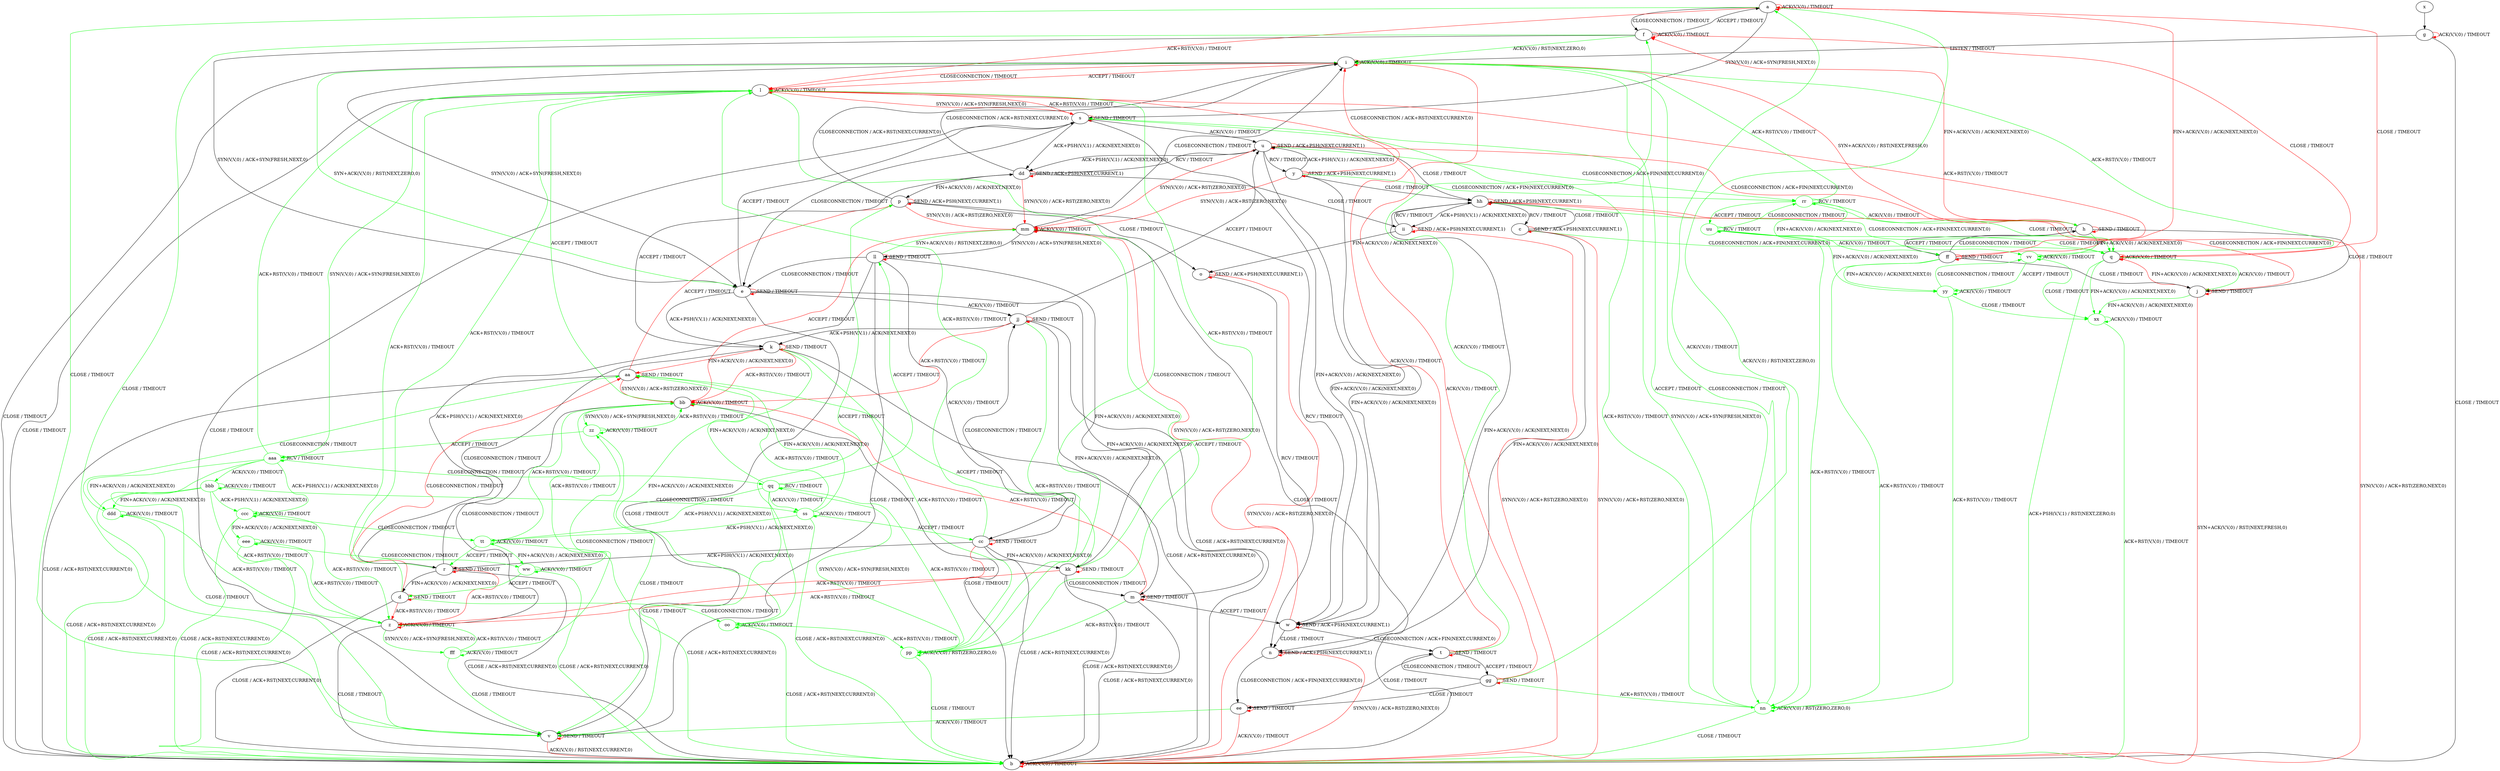digraph "" {
	graph ["Incoming time"=1.2844939231872559,
		"Outgoing time"=1.7230894565582275,
		Output="{'States': 58, 'Transitions': 871, 'Filename': '../results/tcp/TCP_Windows8_Server-TCP_Linux_Server-yices-3.dot'}",
		Reference="{'States': 39, 'Transitions': 495, 'Filename': '../subjects/tcp/TCP_Windows8_Server.dot'}",
		Solver=yices,
		Updated="{'States': 58, 'Transitions': 685, 'Filename': '../subjects/tcp/TCP_Linux_Server.dot'}",
		"f-measure"=0.5237288135593221,
		precision=0.4510948905109489,
		recall=0.6242424242424243
	];
	a -> a [key=0,
	color=red,
	label="ACK(V,V,0) / TIMEOUT"];
a -> f [key=0,
label="CLOSECONNECTION / TIMEOUT"];
a -> l [key=0,
color=red,
label="ACK+RST(V,V,0) / TIMEOUT"];
a -> q [key=0,
color=red,
label="CLOSE / TIMEOUT"];
a -> s [key=0,
label="SYN(V,V,0) / ACK+SYN(FRESH,NEXT,0)"];
a -> v [key=0,
color=green,
label="CLOSE / TIMEOUT"];
nn [color=green];
a -> nn [key=0,
color=green,
label="ACK(V,V,0) / RST(NEXT,ZERO,0)"];
b -> b [key=0,
color=red,
label="ACK(V,V,0) / TIMEOUT"];
c -> b [key=0,
color=red,
label="SYN(V,V,0) / ACK+RST(ZERO,NEXT,0)"];
c -> c [key=0,
color=red,
label="SEND / ACK+PSH(NEXT,CURRENT,1)"];
c -> n [key=0,
label="FIN+ACK(V,V,0) / ACK(NEXT,NEXT,0)"];
c -> q [key=0,
color=green,
label="CLOSECONNECTION / ACK+FIN(NEXT,CURRENT,0)"];
c -> hh [key=0,
label="CLOSE / TIMEOUT"];
d -> b [key=0,
label="CLOSE / ACK+RST(NEXT,CURRENT,0)"];
d -> d [key=0,
color=red,
label="SEND / TIMEOUT"];
d -> l [key=0,
color=green,
label="ACK+RST(V,V,0) / TIMEOUT"];
d -> z [key=0,
color=red,
label="ACK+RST(V,V,0) / TIMEOUT"];
d -> aa [key=0,
color=red,
label="CLOSECONNECTION / TIMEOUT"];
oo [color=green];
d -> oo [key=0,
color=green,
label="CLOSECONNECTION / TIMEOUT"];
e -> e [key=0,
color=red,
label="SEND / TIMEOUT"];
e -> i [key=0,
color=green,
label="SYN+ACK(V,V,0) / RST(NEXT,ZERO,0)"];
e -> k [key=0,
label="ACK+PSH(V,V,1) / ACK(NEXT,NEXT,0)"];
e -> m [key=0,
label="FIN+ACK(V,V,0) / ACK(NEXT,NEXT,0)"];
e -> s [key=0,
label="ACCEPT / TIMEOUT"];
e -> v [key=0,
label="CLOSE / TIMEOUT"];
e -> jj [key=0,
label="ACK(V,V,0) / TIMEOUT"];
f -> a [key=0,
label="ACCEPT / TIMEOUT"];
f -> e [key=0,
label="SYN(V,V,0) / ACK+SYN(FRESH,NEXT,0)"];
f -> f [key=0,
color=red,
label="ACK(V,V,0) / TIMEOUT"];
f -> i [key=0,
color=green,
label="ACK(V,V,0) / RST(NEXT,ZERO,0)"];
f -> q [key=0,
color=red,
label="CLOSE / TIMEOUT"];
f -> v [key=0,
color=green,
label="CLOSE / TIMEOUT"];
g -> b [key=0,
label="CLOSE / TIMEOUT"];
g -> g [key=0,
color=red,
label="ACK(V,V,0) / TIMEOUT"];
g -> i [key=0,
label="LISTEN / TIMEOUT"];
h -> f [key=0,
color=red,
label="FIN+ACK(V,V,0) / ACK(NEXT,NEXT,0)"];
h -> h [key=0,
color=red,
label="SEND / TIMEOUT"];
h -> i [key=0,
color=red,
label="SYN+ACK(V,V,0) / RST(NEXT,FRESH,0)"];
h -> j [key=0,
label="CLOSE / TIMEOUT"];
h -> ff [key=0,
label="ACCEPT / TIMEOUT"];
vv [color=green];
h -> vv [key=0,
color=green,
label="FIN+ACK(V,V,0) / ACK(NEXT,NEXT,0)"];
i -> b [key=0,
label="CLOSE / TIMEOUT"];
i -> e [key=0,
label="SYN(V,V,0) / ACK+SYN(FRESH,NEXT,0)"];
i -> i [key=0,
color=red,
label="ACK(V,V,0) / TIMEOUT"];
i -> l [key=0,
color=red,
label="ACCEPT / TIMEOUT"];
i -> nn [key=0,
color=green,
label="ACCEPT / TIMEOUT"];
j -> b [key=0,
color=red,
label="SYN+ACK(V,V,0) / RST(NEXT,FRESH,0)"];
j -> j [key=0,
color=red,
label="SEND / TIMEOUT"];
j -> q [key=0,
color=red,
label="FIN+ACK(V,V,0) / ACK(NEXT,NEXT,0)"];
xx [color=green];
j -> xx [key=0,
color=green,
label="FIN+ACK(V,V,0) / ACK(NEXT,NEXT,0)"];
k -> b [key=0,
label="CLOSE / ACK+RST(NEXT,CURRENT,0)"];
k -> k [key=0,
color=red,
label="SEND / TIMEOUT"];
k -> aa [key=0,
color=red,
label="FIN+ACK(V,V,0) / ACK(NEXT,NEXT,0)"];
k -> bb [key=0,
color=red,
label="ACK+RST(V,V,0) / TIMEOUT"];
k -> dd [key=0,
label="ACCEPT / TIMEOUT"];
k -> oo [key=0,
color=green,
label="FIN+ACK(V,V,0) / ACK(NEXT,NEXT,0)"];
pp [color=green];
k -> pp [key=0,
color=green,
label="ACK+RST(V,V,0) / TIMEOUT"];
l -> b [key=0,
label="CLOSE / TIMEOUT"];
l -> i [key=0,
color=red,
label="CLOSECONNECTION / TIMEOUT"];
l -> l [key=0,
color=red,
label="ACK(V,V,0) / TIMEOUT"];
l -> s [key=0,
color=red,
label="SYN(V,V,0) / ACK+SYN(FRESH,NEXT,0)"];
l -> pp [key=0,
color=green,
label="CLOSECONNECTION / TIMEOUT"];
aaa [color=green];
l -> aaa [key=0,
color=green,
label="SYN(V,V,0) / ACK+SYN(FRESH,NEXT,0)"];
m -> b [key=0,
label="CLOSE / ACK+RST(NEXT,CURRENT,0)"];
m -> m [key=0,
color=red,
label="SEND / TIMEOUT"];
m -> w [key=0,
label="ACCEPT / TIMEOUT"];
m -> bb [key=0,
color=red,
label="ACK+RST(V,V,0) / TIMEOUT"];
m -> pp [key=0,
color=green,
label="ACK+RST(V,V,0) / TIMEOUT"];
n -> b [key=0,
color=red,
label="SYN(V,V,0) / ACK+RST(ZERO,NEXT,0)"];
n -> n [key=0,
color=red,
label="SEND / ACK+PSH(NEXT,CURRENT,1)"];
n -> ee [key=0,
label="CLOSECONNECTION / ACK+FIN(NEXT,CURRENT,0)"];
o -> b [key=0,
color=red,
label="SYN(V,V,0) / ACK+RST(ZERO,NEXT,0)"];
o -> n [key=0,
label="RCV / TIMEOUT"];
o -> o [key=0,
color=red,
label="SEND / ACK+PSH(NEXT,CURRENT,1)"];
p -> i [key=0,
label="CLOSECONNECTION / ACK+RST(NEXT,CURRENT,0)"];
p -> o [key=0,
label="CLOSE / TIMEOUT"];
p -> p [key=0,
color=red,
label="SEND / ACK+PSH(NEXT,CURRENT,1)"];
p -> w [key=0,
label="RCV / TIMEOUT"];
p -> mm [key=0,
color=red,
label="SYN(V,V,0) / ACK+RST(ZERO,NEXT,0)"];
q -> b [key=0,
color=green,
label="ACK+PSH(V,V,1) / RST(NEXT,ZERO,0)"];
q -> j [key=0,
color=green,
label="ACK(V,V,0) / TIMEOUT"];
q -> q [key=0,
color=red,
label="ACK(V,V,0) / TIMEOUT"];
q -> xx [key=0,
color=green,
label="FIN+ACK(V,V,0) / ACK(NEXT,NEXT,0)"];
r -> b [key=0,
label="CLOSE / ACK+RST(NEXT,CURRENT,0)"];
r -> d [key=0,
label="FIN+ACK(V,V,0) / ACK(NEXT,NEXT,0)"];
r -> k [key=0,
label="CLOSECONNECTION / TIMEOUT"];
r -> l [key=0,
color=green,
label="ACK+RST(V,V,0) / TIMEOUT"];
r -> r [key=0,
color=red,
label="SEND / TIMEOUT"];
r -> z [key=0,
color=red,
label="ACK+RST(V,V,0) / TIMEOUT"];
s -> e [key=0,
label="CLOSECONNECTION / TIMEOUT"];
s -> l [key=0,
color=red,
label="ACK+RST(V,V,0) / TIMEOUT"];
s -> s [key=0,
color=red,
label="SEND / TIMEOUT"];
s -> u [key=0,
label="ACK(V,V,0) / TIMEOUT"];
s -> v [key=0,
label="CLOSE / TIMEOUT"];
s -> w [key=0,
label="FIN+ACK(V,V,0) / ACK(NEXT,NEXT,0)"];
s -> dd [key=0,
label="ACK+PSH(V,V,1) / ACK(NEXT,NEXT,0)"];
s -> nn [key=0,
color=green,
label="ACK+RST(V,V,0) / TIMEOUT"];
t -> f [key=0,
color=green,
label="ACK(V,V,0) / TIMEOUT"];
t -> i [key=0,
color=red,
label="ACK(V,V,0) / TIMEOUT"];
t -> t [key=0,
color=red,
label="SEND / TIMEOUT"];
t -> ee [key=0,
label="CLOSE / TIMEOUT"];
t -> gg [key=0,
label="ACCEPT / TIMEOUT"];
u -> h [key=0,
color=red,
label="CLOSECONNECTION / ACK+FIN(NEXT,CURRENT,0)"];
u -> u [key=0,
color=red,
label="SEND / ACK+PSH(NEXT,CURRENT,1)"];
u -> w [key=0,
label="FIN+ACK(V,V,0) / ACK(NEXT,NEXT,0)"];
u -> y [key=0,
label="RCV / TIMEOUT"];
u -> dd [key=0,
label="ACK+PSH(V,V,1) / ACK(NEXT,NEXT,0)"];
u -> hh [key=0,
label="CLOSE / TIMEOUT"];
u -> mm [key=0,
color=red,
label="SYN(V,V,0) / ACK+RST(ZERO,NEXT,0)"];
rr [color=green];
u -> rr [key=0,
color=green,
label="CLOSECONNECTION / ACK+FIN(NEXT,CURRENT,0)"];
v -> b [key=0,
color=red,
label="ACK(V,V,0) / RST(NEXT,CURRENT,0)"];
v -> v [key=0,
color=red,
label="SEND / TIMEOUT"];
w -> n [key=0,
label="CLOSE / TIMEOUT"];
w -> t [key=0,
label="CLOSECONNECTION / ACK+FIN(NEXT,CURRENT,0)"];
w -> w [key=0,
color=red,
label="SEND / ACK+PSH(NEXT,CURRENT,1)"];
w -> mm [key=0,
color=red,
label="SYN(V,V,0) / ACK+RST(ZERO,NEXT,0)"];
x -> g [key=0];
y -> i [key=0,
color=red,
label="CLOSECONNECTION / ACK+RST(NEXT,CURRENT,0)"];
y -> u [key=0,
label="ACK+PSH(V,V,1) / ACK(NEXT,NEXT,0)"];
y -> w [key=0,
label="FIN+ACK(V,V,0) / ACK(NEXT,NEXT,0)"];
y -> y [key=0,
color=red,
label="SEND / ACK+PSH(NEXT,CURRENT,1)"];
y -> hh [key=0,
label="CLOSE / TIMEOUT"];
y -> mm [key=0,
color=red,
label="SYN(V,V,0) / ACK+RST(ZERO,NEXT,0)"];
y -> rr [key=0,
color=green,
label="CLOSECONNECTION / ACK+FIN(NEXT,CURRENT,0)"];
z -> b [key=0,
label="CLOSE / TIMEOUT"];
z -> z [key=0,
color=red,
label="ACK(V,V,0) / TIMEOUT"];
z -> bb [key=0,
label="CLOSECONNECTION / TIMEOUT"];
fff [color=green];
z -> fff [key=0,
color=green,
label="SYN(V,V,0) / ACK+SYN(FRESH,NEXT,0)"];
aa -> b [key=0,
label="CLOSE / ACK+RST(NEXT,CURRENT,0)"];
aa -> p [key=0,
color=red,
label="ACCEPT / TIMEOUT"];
aa -> aa [key=0,
color=red,
label="SEND / TIMEOUT"];
aa -> bb [key=0,
color=red,
label="SYN(V,V,0) / ACK+RST(ZERO,NEXT,0)"];
aa -> kk [key=0,
color=green,
label="ACCEPT / TIMEOUT"];
bb -> b [key=0,
label="CLOSE / TIMEOUT"];
bb -> l [key=0,
color=green,
label="ACCEPT / TIMEOUT"];
bb -> bb [key=0,
color=red,
label="ACK(V,V,0) / TIMEOUT"];
bb -> mm [key=0,
color=red,
label="ACCEPT / TIMEOUT"];
zz [color=green];
bb -> zz [key=0,
color=green,
label="SYN(V,V,0) / ACK+SYN(FRESH,NEXT,0)"];
cc -> b [key=0,
label="CLOSE / ACK+RST(NEXT,CURRENT,0)"];
cc -> l [key=0,
color=green,
label="ACK+RST(V,V,0) / TIMEOUT"];
cc -> r [key=0,
label="ACK+PSH(V,V,1) / ACK(NEXT,NEXT,0)"];
cc -> z [key=0,
color=red,
label="ACK+RST(V,V,0) / TIMEOUT"];
cc -> cc [key=0,
color=red,
label="SEND / TIMEOUT"];
cc -> jj [key=0,
label="CLOSECONNECTION / TIMEOUT"];
cc -> kk [key=0,
label="FIN+ACK(V,V,0) / ACK(NEXT,NEXT,0)"];
dd -> i [key=0,
label="CLOSECONNECTION / ACK+RST(NEXT,CURRENT,0)"];
dd -> p [key=0,
label="FIN+ACK(V,V,0) / ACK(NEXT,NEXT,0)"];
dd -> u [key=0,
label="RCV / TIMEOUT"];
dd -> dd [key=0,
color=red,
label="SEND / ACK+PSH(NEXT,CURRENT,1)"];
dd -> ii [key=0,
label="CLOSE / TIMEOUT"];
dd -> mm [key=0,
color=red,
label="SYN(V,V,0) / ACK+RST(ZERO,NEXT,0)"];
ee -> b [key=0,
color=red,
label="ACK(V,V,0) / TIMEOUT"];
ee -> v [key=0,
color=green,
label="ACK(V,V,0) / TIMEOUT"];
ee -> ee [key=0,
color=red,
label="SEND / TIMEOUT"];
ff -> a [key=0,
color=red,
label="FIN+ACK(V,V,0) / ACK(NEXT,NEXT,0)"];
ff -> h [key=0,
label="CLOSECONNECTION / TIMEOUT"];
ff -> j [key=0,
label="CLOSE / TIMEOUT"];
ff -> l [key=0,
color=red,
label="ACK+RST(V,V,0) / TIMEOUT"];
ff -> ff [key=0,
color=red,
label="SEND / TIMEOUT"];
ff -> nn [key=0,
color=green,
label="ACK+RST(V,V,0) / TIMEOUT"];
yy [color=green];
ff -> yy [key=0,
color=green,
label="FIN+ACK(V,V,0) / ACK(NEXT,NEXT,0)"];
gg -> a [key=0,
color=green,
label="ACK(V,V,0) / TIMEOUT"];
gg -> l [key=0,
color=red,
label="ACK(V,V,0) / TIMEOUT"];
gg -> t [key=0,
label="CLOSECONNECTION / TIMEOUT"];
gg -> ee [key=0,
label="CLOSE / TIMEOUT"];
gg -> gg [key=0,
color=red,
label="SEND / TIMEOUT"];
gg -> nn [key=0,
color=green,
label="ACK+RST(V,V,0) / TIMEOUT"];
hh -> b [key=0,
color=red,
label="SYN(V,V,0) / ACK+RST(ZERO,NEXT,0)"];
hh -> c [key=0,
label="RCV / TIMEOUT"];
hh -> j [key=0,
color=red,
label="CLOSECONNECTION / ACK+FIN(NEXT,CURRENT,0)"];
hh -> n [key=0,
label="FIN+ACK(V,V,0) / ACK(NEXT,NEXT,0)"];
hh -> q [key=0,
color=green,
label="CLOSECONNECTION / ACK+FIN(NEXT,CURRENT,0)"];
hh -> hh [key=0,
color=red,
label="SEND / ACK+PSH(NEXT,CURRENT,1)"];
hh -> ii [key=0,
label="ACK+PSH(V,V,1) / ACK(NEXT,NEXT,0)"];
ii -> b [key=0,
color=red,
label="SYN(V,V,0) / ACK+RST(ZERO,NEXT,0)"];
ii -> o [key=0,
label="FIN+ACK(V,V,0) / ACK(NEXT,NEXT,0)"];
ii -> hh [key=0,
label="RCV / TIMEOUT"];
ii -> ii [key=0,
color=red,
label="SEND / ACK+PSH(NEXT,CURRENT,1)"];
jj -> b [key=0,
label="CLOSE / ACK+RST(NEXT,CURRENT,0)"];
jj -> k [key=0,
label="ACK+PSH(V,V,1) / ACK(NEXT,NEXT,0)"];
jj -> m [key=0,
label="FIN+ACK(V,V,0) / ACK(NEXT,NEXT,0)"];
jj -> u [key=0,
label="ACCEPT / TIMEOUT"];
jj -> bb [key=0,
color=red,
label="ACK+RST(V,V,0) / TIMEOUT"];
jj -> jj [key=0,
color=red,
label="SEND / TIMEOUT"];
jj -> pp [key=0,
color=green,
label="ACK+RST(V,V,0) / TIMEOUT"];
kk -> b [key=0,
label="CLOSE / ACK+RST(NEXT,CURRENT,0)"];
kk -> l [key=0,
color=green,
label="ACK+RST(V,V,0) / TIMEOUT"];
kk -> m [key=0,
label="CLOSECONNECTION / TIMEOUT"];
kk -> z [key=0,
color=red,
label="ACK+RST(V,V,0) / TIMEOUT"];
kk -> kk [key=0,
color=red,
label="SEND / TIMEOUT"];
ll -> e [key=0,
label="CLOSECONNECTION / TIMEOUT"];
ll -> r [key=0,
label="ACK+PSH(V,V,1) / ACK(NEXT,NEXT,0)"];
ll -> v [key=0,
label="CLOSE / TIMEOUT"];
ll -> cc [key=0,
label="ACK(V,V,0) / TIMEOUT"];
ll -> kk [key=0,
label="FIN+ACK(V,V,0) / ACK(NEXT,NEXT,0)"];
ll -> ll [key=0,
color=red,
label="SEND / TIMEOUT"];
ll -> mm [key=0,
color=green,
label="SYN+ACK(V,V,0) / RST(NEXT,ZERO,0)"];
mm -> b [key=0,
label="CLOSE / TIMEOUT"];
mm -> i [key=0,
label="CLOSECONNECTION / TIMEOUT"];
mm -> ll [key=0,
label="SYN(V,V,0) / ACK+SYN(FRESH,NEXT,0)"];
mm -> mm [key=0,
color=red,
label="ACK(V,V,0) / TIMEOUT"];
nn -> b [key=0,
color=green,
label="CLOSE / TIMEOUT"];
nn -> i [key=0,
color=green,
label="CLOSECONNECTION / TIMEOUT"];
nn -> s [key=0,
color=green,
label="SYN(V,V,0) / ACK+SYN(FRESH,NEXT,0)"];
nn -> nn [key=0,
color=green,
label="ACK(V,V,0) / RST(ZERO,ZERO,0)"];
oo -> b [key=0,
color=green,
label="CLOSE / ACK+RST(NEXT,CURRENT,0)"];
oo -> p [key=0,
color=green,
label="ACCEPT / TIMEOUT"];
oo -> oo [key=0,
color=green,
label="ACK(V,V,0) / TIMEOUT"];
oo -> pp [key=0,
color=green,
label="ACK+RST(V,V,0) / TIMEOUT"];
pp -> b [key=0,
color=green,
label="CLOSE / TIMEOUT"];
pp -> mm [key=0,
color=green,
label="ACCEPT / TIMEOUT"];
pp -> pp [key=0,
color=green,
label="ACK(V,V,0) / RST(ZERO,ZERO,0)"];
qq [color=green];
pp -> qq [key=0,
color=green,
label="SYN(V,V,0) / ACK+SYN(FRESH,NEXT,0)"];
qq -> v [key=0,
color=green,
label="CLOSE / TIMEOUT"];
qq -> aa [key=0,
color=green,
label="FIN+ACK(V,V,0) / ACK(NEXT,NEXT,0)"];
qq -> ll [key=0,
color=green,
label="ACCEPT / TIMEOUT"];
qq -> pp [key=0,
color=green,
label="ACK+RST(V,V,0) / TIMEOUT"];
qq -> qq [key=0,
color=green,
label="RCV / TIMEOUT"];
ss [color=green];
qq -> ss [key=0,
color=green,
label="ACK(V,V,0) / TIMEOUT"];
tt [color=green];
qq -> tt [key=0,
color=green,
label="ACK+PSH(V,V,1) / ACK(NEXT,NEXT,0)"];
rr -> h [key=0,
color=green,
label="ACK(V,V,0) / TIMEOUT"];
rr -> i [key=0,
color=green,
label="ACK+RST(V,V,0) / TIMEOUT"];
rr -> q [key=0,
color=green,
label="CLOSE / TIMEOUT"];
rr -> rr [key=0,
color=green,
label="RCV / TIMEOUT"];
uu [color=green];
rr -> uu [key=0,
color=green,
label="ACCEPT / TIMEOUT"];
rr -> vv [key=0,
color=green,
label="FIN+ACK(V,V,0) / ACK(NEXT,NEXT,0)"];
ss -> b [key=0,
color=green,
label="CLOSE / ACK+RST(NEXT,CURRENT,0)"];
ss -> aa [key=0,
color=green,
label="FIN+ACK(V,V,0) / ACK(NEXT,NEXT,0)"];
ss -> bb [key=0,
color=green,
label="ACK+RST(V,V,0) / TIMEOUT"];
ss -> cc [key=0,
color=green,
label="ACCEPT / TIMEOUT"];
ss -> ss [key=0,
color=green,
label="ACK(V,V,0) / TIMEOUT"];
ss -> tt [key=0,
color=green,
label="ACK+PSH(V,V,1) / ACK(NEXT,NEXT,0)"];
tt -> b [key=0,
color=green,
label="CLOSE / ACK+RST(NEXT,CURRENT,0)"];
tt -> r [key=0,
color=green,
label="ACCEPT / TIMEOUT"];
tt -> bb [key=0,
color=green,
label="ACK+RST(V,V,0) / TIMEOUT"];
tt -> tt [key=0,
color=green,
label="ACK(V,V,0) / TIMEOUT"];
ww [color=green];
tt -> ww [key=0,
color=green,
label="FIN+ACK(V,V,0) / ACK(NEXT,NEXT,0)"];
uu -> q [key=0,
color=green,
label="CLOSE / TIMEOUT"];
uu -> ff [key=0,
color=green,
label="ACK(V,V,0) / TIMEOUT"];
uu -> nn [key=0,
color=green,
label="ACK+RST(V,V,0) / TIMEOUT"];
uu -> rr [key=0,
color=green,
label="CLOSECONNECTION / TIMEOUT"];
uu -> uu [key=0,
color=green,
label="RCV / TIMEOUT"];
uu -> yy [key=0,
color=green,
label="FIN+ACK(V,V,0) / ACK(NEXT,NEXT,0)"];
vv -> i [key=0,
color=green,
label="ACK+RST(V,V,0) / TIMEOUT"];
vv -> vv [key=0,
color=green,
label="ACK(V,V,0) / TIMEOUT"];
vv -> xx [key=0,
color=green,
label="CLOSE / TIMEOUT"];
vv -> yy [key=0,
color=green,
label="ACCEPT / TIMEOUT"];
ww -> b [key=0,
color=green,
label="CLOSE / ACK+RST(NEXT,CURRENT,0)"];
ww -> d [key=0,
color=green,
label="ACCEPT / TIMEOUT"];
ww -> bb [key=0,
color=green,
label="ACK+RST(V,V,0) / TIMEOUT"];
ww -> ww [key=0,
color=green,
label="ACK(V,V,0) / TIMEOUT"];
xx -> b [key=0,
color=green,
label="ACK+RST(V,V,0) / TIMEOUT"];
xx -> xx [key=0,
color=green,
label="ACK(V,V,0) / TIMEOUT"];
yy -> nn [key=0,
color=green,
label="ACK+RST(V,V,0) / TIMEOUT"];
yy -> vv [key=0,
color=green,
label="CLOSECONNECTION / TIMEOUT"];
yy -> xx [key=0,
color=green,
label="CLOSE / TIMEOUT"];
yy -> yy [key=0,
color=green,
label="ACK(V,V,0) / TIMEOUT"];
zz -> v [key=0,
color=green,
label="CLOSE / TIMEOUT"];
zz -> bb [key=0,
color=green,
label="ACK+RST(V,V,0) / TIMEOUT"];
zz -> zz [key=0,
color=green,
label="ACK(V,V,0) / TIMEOUT"];
zz -> aaa [key=0,
color=green,
label="ACCEPT / TIMEOUT"];
aaa -> l [key=0,
color=green,
label="ACK+RST(V,V,0) / TIMEOUT"];
aaa -> v [key=0,
color=green,
label="CLOSE / TIMEOUT"];
aaa -> qq [key=0,
color=green,
label="CLOSECONNECTION / TIMEOUT"];
aaa -> aaa [key=0,
color=green,
label="RCV / TIMEOUT"];
bbb [color=green];
aaa -> bbb [key=0,
color=green,
label="ACK(V,V,0) / TIMEOUT"];
ccc [color=green];
aaa -> ccc [key=0,
color=green,
label="ACK+PSH(V,V,1) / ACK(NEXT,NEXT,0)"];
ddd [color=green];
aaa -> ddd [key=0,
color=green,
label="FIN+ACK(V,V,0) / ACK(NEXT,NEXT,0)"];
bbb -> b [key=0,
color=green,
label="CLOSE / ACK+RST(NEXT,CURRENT,0)"];
bbb -> z [key=0,
color=green,
label="ACK+RST(V,V,0) / TIMEOUT"];
bbb -> ss [key=0,
color=green,
label="CLOSECONNECTION / TIMEOUT"];
bbb -> bbb [key=0,
color=green,
label="ACK(V,V,0) / TIMEOUT"];
bbb -> ccc [key=0,
color=green,
label="ACK+PSH(V,V,1) / ACK(NEXT,NEXT,0)"];
bbb -> ddd [key=0,
color=green,
label="FIN+ACK(V,V,0) / ACK(NEXT,NEXT,0)"];
ccc -> b [key=0,
color=green,
label="CLOSE / ACK+RST(NEXT,CURRENT,0)"];
ccc -> z [key=0,
color=green,
label="ACK+RST(V,V,0) / TIMEOUT"];
ccc -> tt [key=0,
color=green,
label="CLOSECONNECTION / TIMEOUT"];
ccc -> ccc [key=0,
color=green,
label="ACK(V,V,0) / TIMEOUT"];
eee [color=green];
ccc -> eee [key=0,
color=green,
label="FIN+ACK(V,V,0) / ACK(NEXT,NEXT,0)"];
ddd -> b [key=0,
color=green,
label="CLOSE / ACK+RST(NEXT,CURRENT,0)"];
ddd -> z [key=0,
color=green,
label="ACK+RST(V,V,0) / TIMEOUT"];
ddd -> aa [key=0,
color=green,
label="CLOSECONNECTION / TIMEOUT"];
ddd -> ddd [key=0,
color=green,
label="ACK(V,V,0) / TIMEOUT"];
eee -> b [key=0,
color=green,
label="CLOSE / ACK+RST(NEXT,CURRENT,0)"];
eee -> z [key=0,
color=green,
label="ACK+RST(V,V,0) / TIMEOUT"];
eee -> ww [key=0,
color=green,
label="CLOSECONNECTION / TIMEOUT"];
eee -> eee [key=0,
color=green,
label="ACK(V,V,0) / TIMEOUT"];
fff -> v [key=0,
color=green,
label="CLOSE / TIMEOUT"];
fff -> z [key=0,
color=green,
label="ACK+RST(V,V,0) / TIMEOUT"];
fff -> zz [key=0,
color=green,
label="CLOSECONNECTION / TIMEOUT"];
fff -> fff [key=0,
color=green,
label="ACK(V,V,0) / TIMEOUT"];
}
